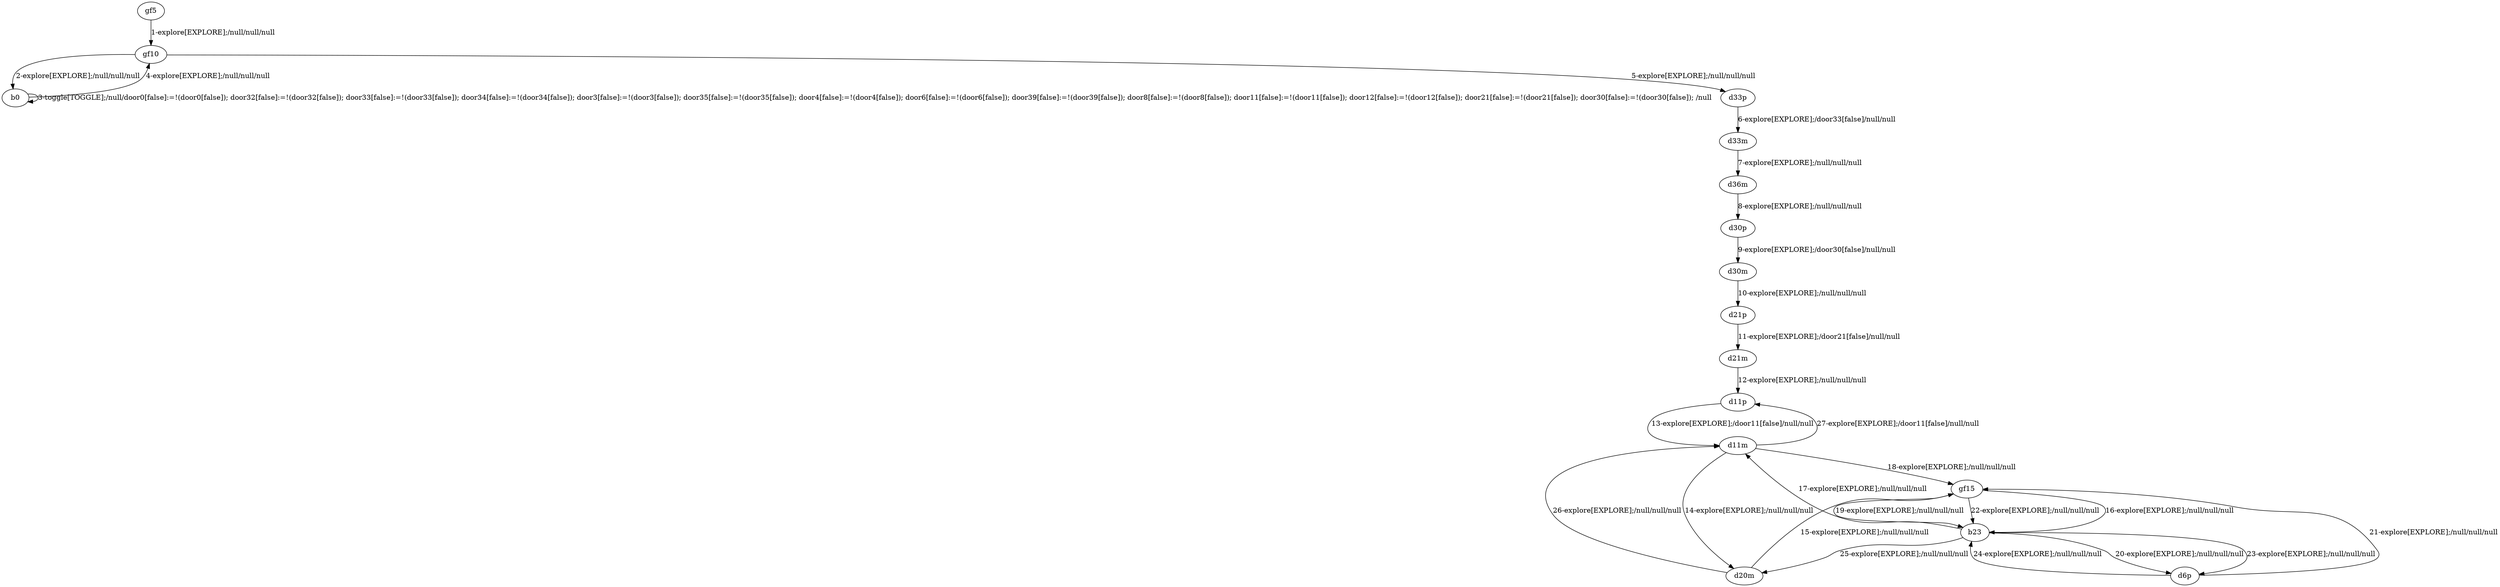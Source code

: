 # Total number of goals covered by this test: 1
# d11m --> d11p

digraph g {
"gf5" -> "gf10" [label = "1-explore[EXPLORE];/null/null/null"];
"gf10" -> "b0" [label = "2-explore[EXPLORE];/null/null/null"];
"b0" -> "b0" [label = "3-toggle[TOGGLE];/null/door0[false]:=!(door0[false]); door32[false]:=!(door32[false]); door33[false]:=!(door33[false]); door34[false]:=!(door34[false]); door3[false]:=!(door3[false]); door35[false]:=!(door35[false]); door4[false]:=!(door4[false]); door6[false]:=!(door6[false]); door39[false]:=!(door39[false]); door8[false]:=!(door8[false]); door11[false]:=!(door11[false]); door12[false]:=!(door12[false]); door21[false]:=!(door21[false]); door30[false]:=!(door30[false]); /null"];
"b0" -> "gf10" [label = "4-explore[EXPLORE];/null/null/null"];
"gf10" -> "d33p" [label = "5-explore[EXPLORE];/null/null/null"];
"d33p" -> "d33m" [label = "6-explore[EXPLORE];/door33[false]/null/null"];
"d33m" -> "d36m" [label = "7-explore[EXPLORE];/null/null/null"];
"d36m" -> "d30p" [label = "8-explore[EXPLORE];/null/null/null"];
"d30p" -> "d30m" [label = "9-explore[EXPLORE];/door30[false]/null/null"];
"d30m" -> "d21p" [label = "10-explore[EXPLORE];/null/null/null"];
"d21p" -> "d21m" [label = "11-explore[EXPLORE];/door21[false]/null/null"];
"d21m" -> "d11p" [label = "12-explore[EXPLORE];/null/null/null"];
"d11p" -> "d11m" [label = "13-explore[EXPLORE];/door11[false]/null/null"];
"d11m" -> "d20m" [label = "14-explore[EXPLORE];/null/null/null"];
"d20m" -> "gf15" [label = "15-explore[EXPLORE];/null/null/null"];
"gf15" -> "b23" [label = "16-explore[EXPLORE];/null/null/null"];
"b23" -> "d11m" [label = "17-explore[EXPLORE];/null/null/null"];
"d11m" -> "gf15" [label = "18-explore[EXPLORE];/null/null/null"];
"gf15" -> "b23" [label = "19-explore[EXPLORE];/null/null/null"];
"b23" -> "d6p" [label = "20-explore[EXPLORE];/null/null/null"];
"d6p" -> "gf15" [label = "21-explore[EXPLORE];/null/null/null"];
"gf15" -> "b23" [label = "22-explore[EXPLORE];/null/null/null"];
"b23" -> "d6p" [label = "23-explore[EXPLORE];/null/null/null"];
"d6p" -> "b23" [label = "24-explore[EXPLORE];/null/null/null"];
"b23" -> "d20m" [label = "25-explore[EXPLORE];/null/null/null"];
"d20m" -> "d11m" [label = "26-explore[EXPLORE];/null/null/null"];
"d11m" -> "d11p" [label = "27-explore[EXPLORE];/door11[false]/null/null"];
}